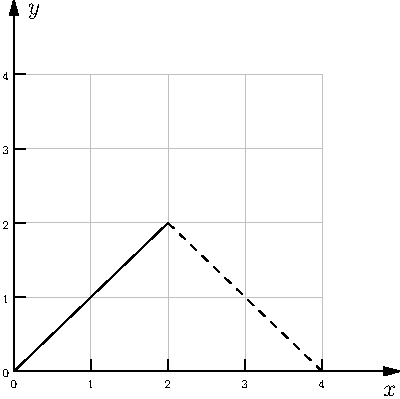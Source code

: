 size(200,200,IgnoreAspect);
import graph;





int[] xgrid = {0,1,2,3,4};
int[] ygrid = {0,1,2,3,4};

pen pengrid = mediumgrey + linewidth(.25);

pen ticks = fontsize(6);

for(int p : xgrid){
	pair f(real x){
		return (p,x);
	}
	draw(graph(f,min(ygrid),max(ygrid)),pengrid);
	xtick("$"+ string(p)+"$",p,ticks);
}

for(int p : ygrid){
	real f(real x){
		return p;
	}
	draw(graph(f,min(xgrid),max(xgrid)),pengrid);
	ytick("$"+ string(p)+"$",p,ticks);
}


xaxis(Label("$x$",align=2S),0,5,EndArrow,above=true);
yaxis(Label("$y$",align=2E),0,5,EndArrow,above = true);





real f(real x){
 return x;
}

real g(real x){
 return -x+4;
}



draw(graph(f,0,2));


draw(graph(g,2,4),dashed);












